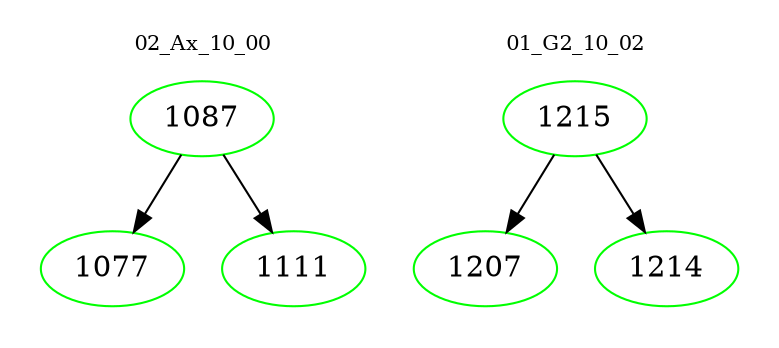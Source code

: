 digraph{
subgraph cluster_0 {
color = white
label = "02_Ax_10_00";
fontsize=10;
T0_1087 [label="1087", color="green"]
T0_1087 -> T0_1077 [color="black"]
T0_1077 [label="1077", color="green"]
T0_1087 -> T0_1111 [color="black"]
T0_1111 [label="1111", color="green"]
}
subgraph cluster_1 {
color = white
label = "01_G2_10_02";
fontsize=10;
T1_1215 [label="1215", color="green"]
T1_1215 -> T1_1207 [color="black"]
T1_1207 [label="1207", color="green"]
T1_1215 -> T1_1214 [color="black"]
T1_1214 [label="1214", color="green"]
}
}
